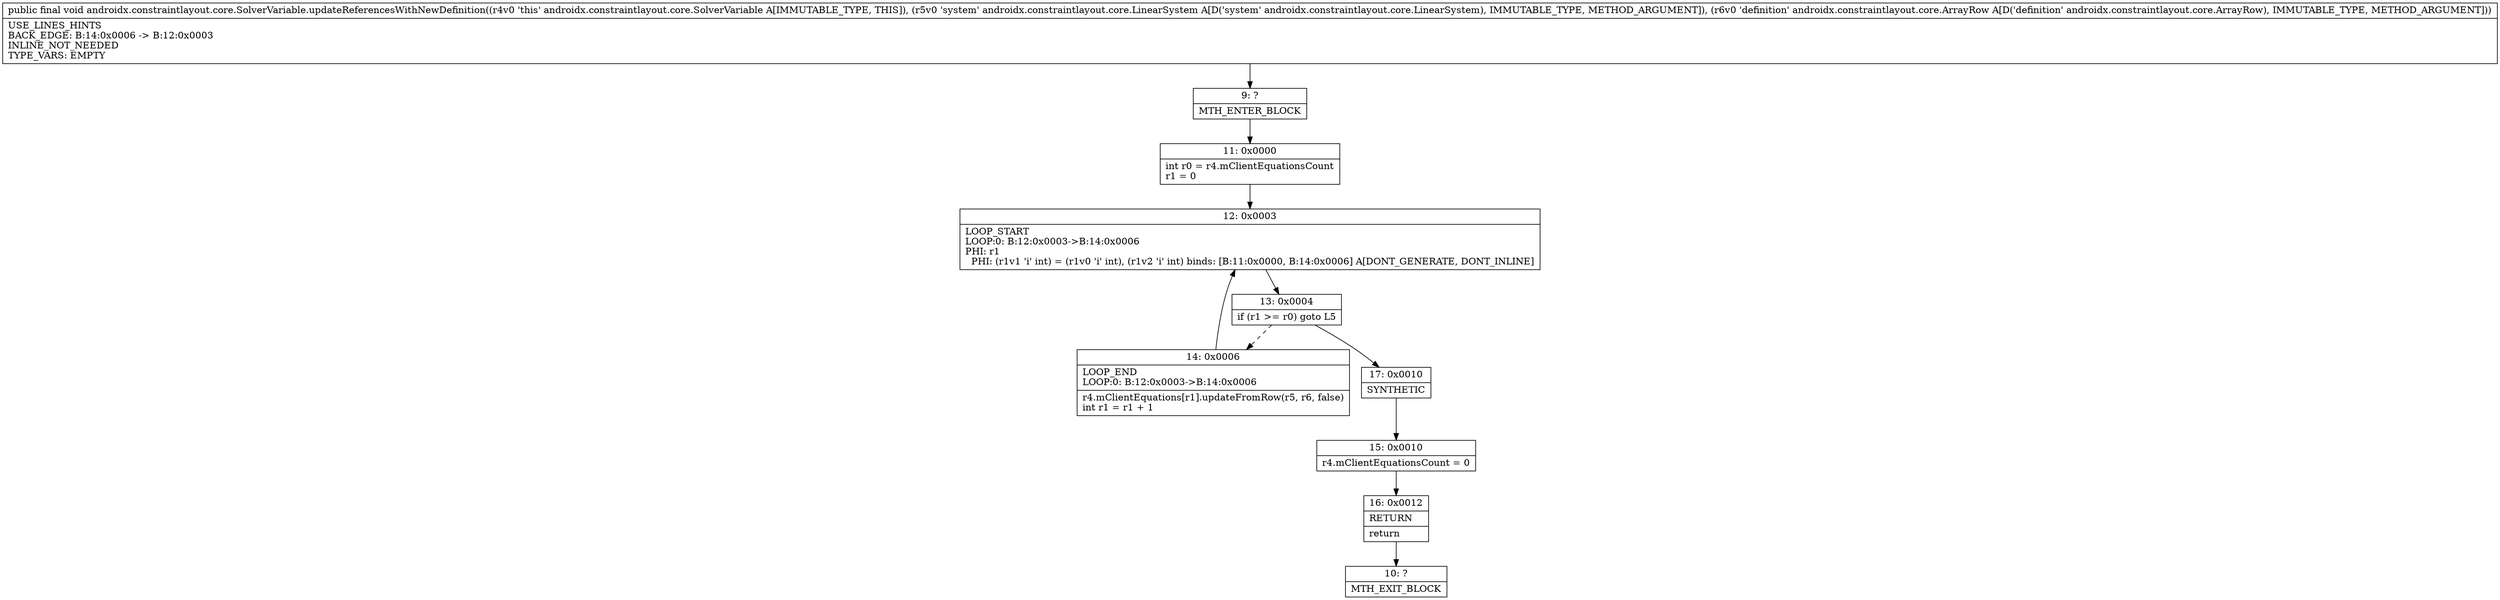 digraph "CFG forandroidx.constraintlayout.core.SolverVariable.updateReferencesWithNewDefinition(Landroidx\/constraintlayout\/core\/LinearSystem;Landroidx\/constraintlayout\/core\/ArrayRow;)V" {
Node_9 [shape=record,label="{9\:\ ?|MTH_ENTER_BLOCK\l}"];
Node_11 [shape=record,label="{11\:\ 0x0000|int r0 = r4.mClientEquationsCount\lr1 = 0\l}"];
Node_12 [shape=record,label="{12\:\ 0x0003|LOOP_START\lLOOP:0: B:12:0x0003\-\>B:14:0x0006\lPHI: r1 \l  PHI: (r1v1 'i' int) = (r1v0 'i' int), (r1v2 'i' int) binds: [B:11:0x0000, B:14:0x0006] A[DONT_GENERATE, DONT_INLINE]\l}"];
Node_13 [shape=record,label="{13\:\ 0x0004|if (r1 \>= r0) goto L5\l}"];
Node_14 [shape=record,label="{14\:\ 0x0006|LOOP_END\lLOOP:0: B:12:0x0003\-\>B:14:0x0006\l|r4.mClientEquations[r1].updateFromRow(r5, r6, false)\lint r1 = r1 + 1\l}"];
Node_17 [shape=record,label="{17\:\ 0x0010|SYNTHETIC\l}"];
Node_15 [shape=record,label="{15\:\ 0x0010|r4.mClientEquationsCount = 0\l}"];
Node_16 [shape=record,label="{16\:\ 0x0012|RETURN\l|return\l}"];
Node_10 [shape=record,label="{10\:\ ?|MTH_EXIT_BLOCK\l}"];
MethodNode[shape=record,label="{public final void androidx.constraintlayout.core.SolverVariable.updateReferencesWithNewDefinition((r4v0 'this' androidx.constraintlayout.core.SolverVariable A[IMMUTABLE_TYPE, THIS]), (r5v0 'system' androidx.constraintlayout.core.LinearSystem A[D('system' androidx.constraintlayout.core.LinearSystem), IMMUTABLE_TYPE, METHOD_ARGUMENT]), (r6v0 'definition' androidx.constraintlayout.core.ArrayRow A[D('definition' androidx.constraintlayout.core.ArrayRow), IMMUTABLE_TYPE, METHOD_ARGUMENT]))  | USE_LINES_HINTS\lBACK_EDGE: B:14:0x0006 \-\> B:12:0x0003\lINLINE_NOT_NEEDED\lTYPE_VARS: EMPTY\l}"];
MethodNode -> Node_9;Node_9 -> Node_11;
Node_11 -> Node_12;
Node_12 -> Node_13;
Node_13 -> Node_14[style=dashed];
Node_13 -> Node_17;
Node_14 -> Node_12;
Node_17 -> Node_15;
Node_15 -> Node_16;
Node_16 -> Node_10;
}

